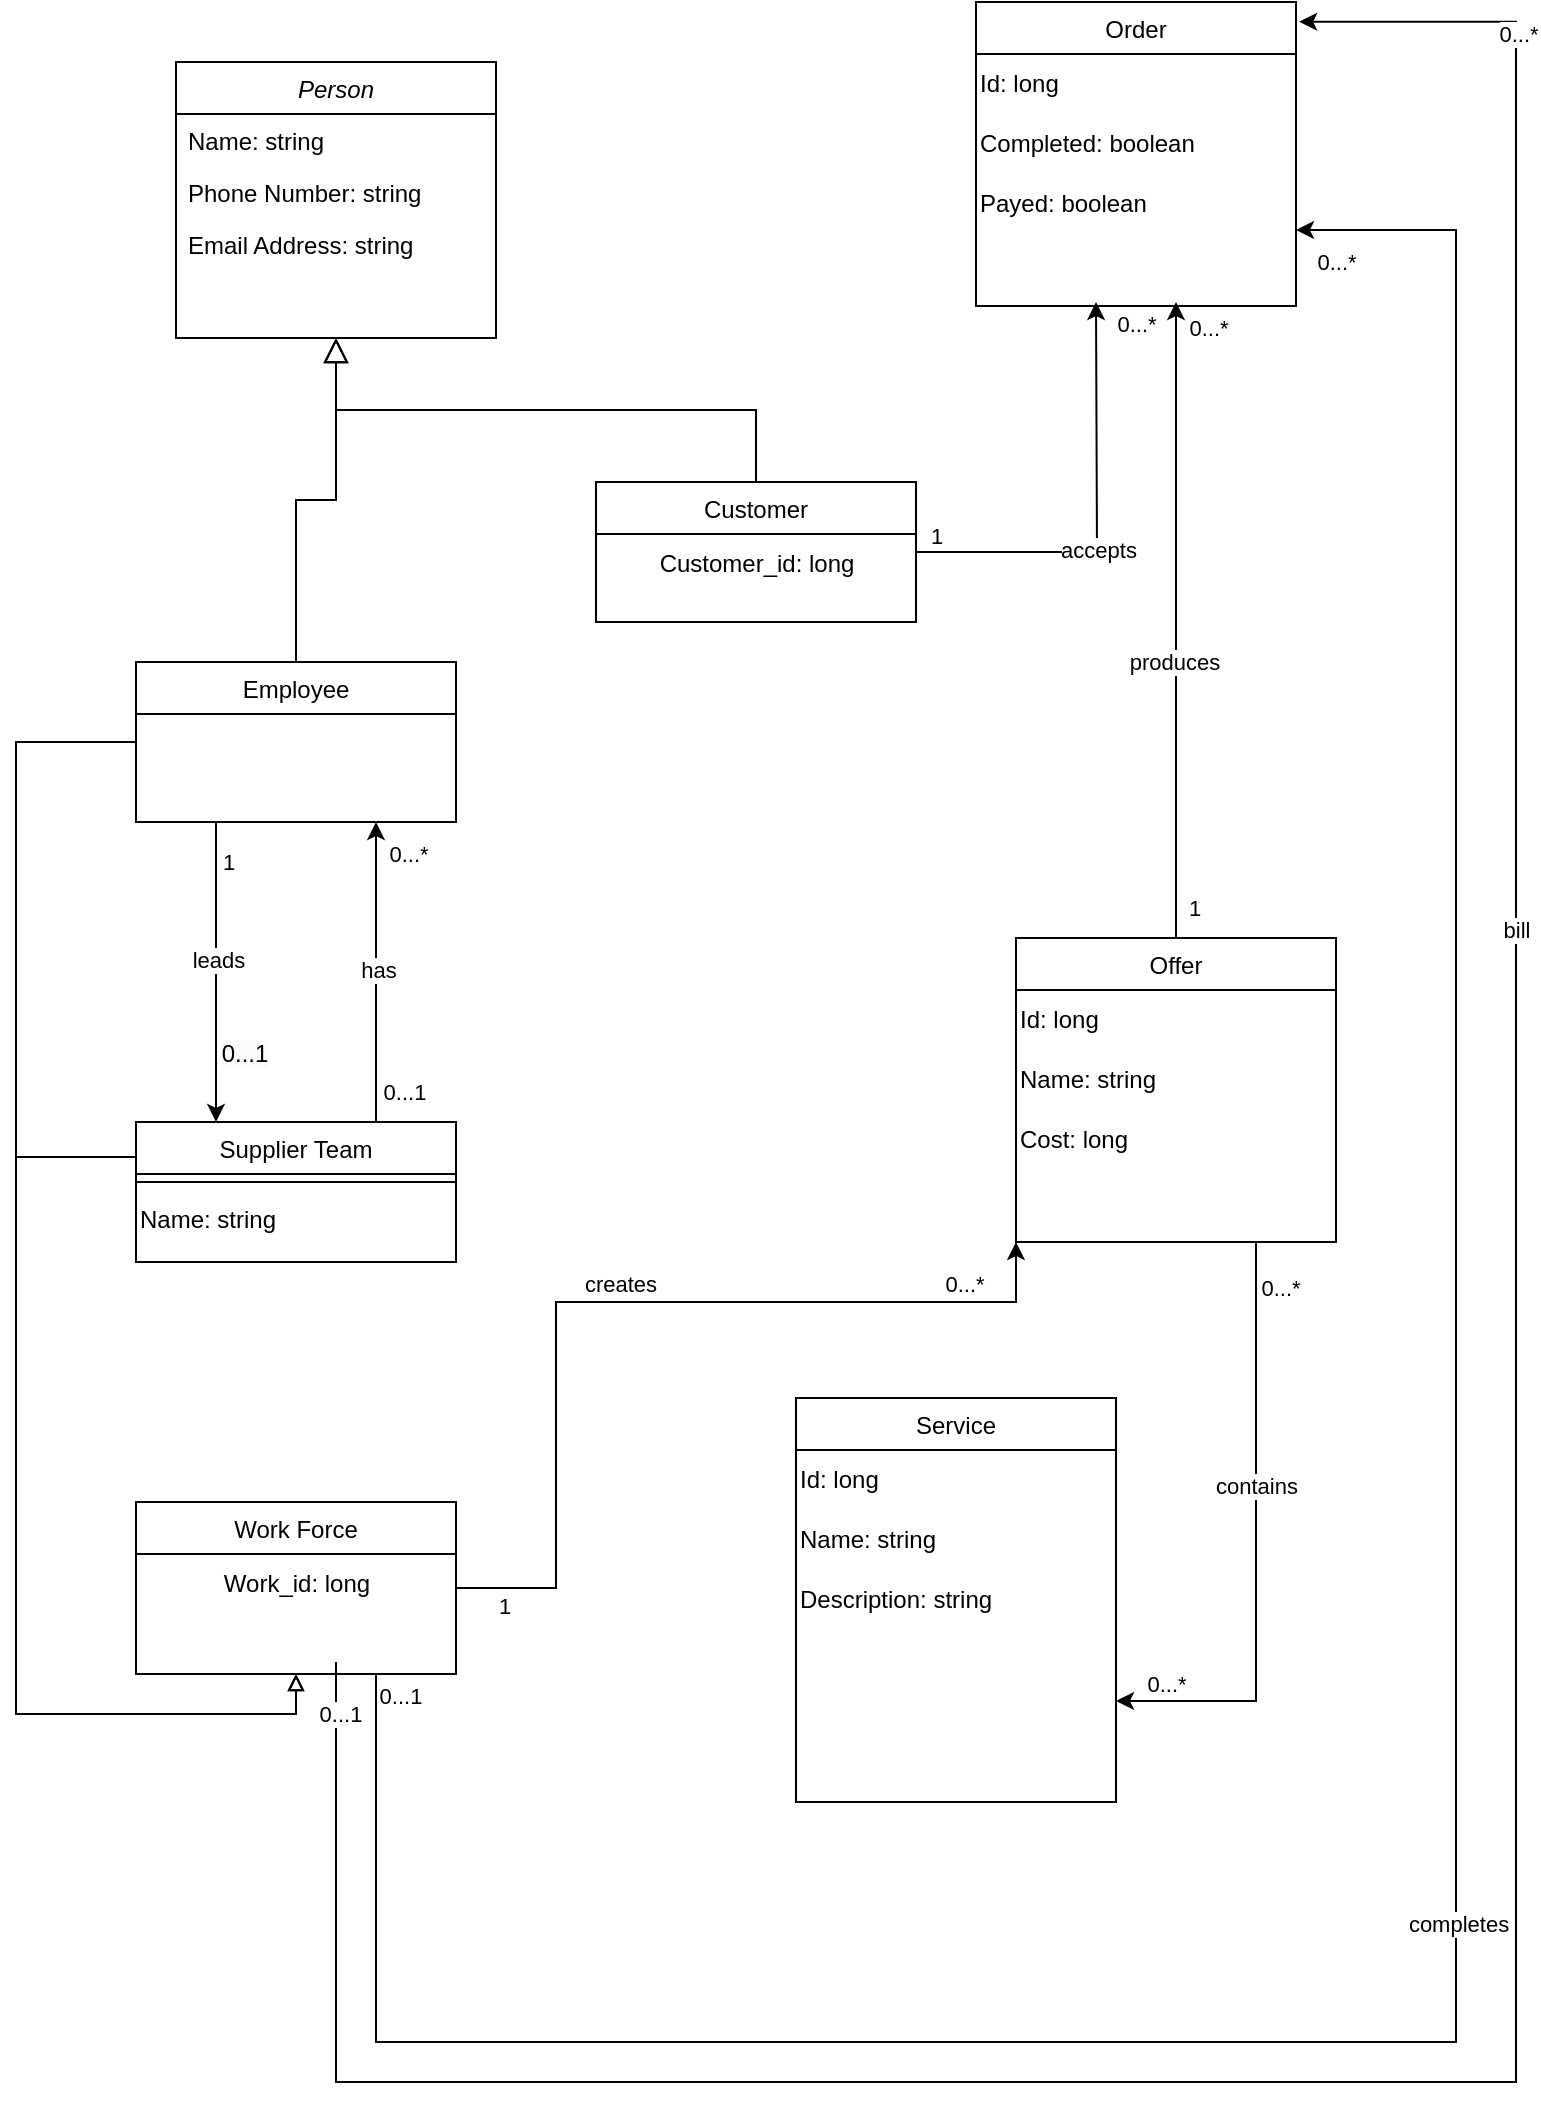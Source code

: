 <mxfile version="24.7.13">
  <diagram id="C5RBs43oDa-KdzZeNtuy" name="Page-1">
    <mxGraphModel dx="1434" dy="738" grid="1" gridSize="10" guides="1" tooltips="1" connect="1" arrows="1" fold="1" page="1" pageScale="1" pageWidth="827" pageHeight="1169" math="0" shadow="0">
      <root>
        <mxCell id="WIyWlLk6GJQsqaUBKTNV-0" />
        <mxCell id="WIyWlLk6GJQsqaUBKTNV-1" parent="WIyWlLk6GJQsqaUBKTNV-0" />
        <mxCell id="zkfFHV4jXpPFQw0GAbJ--0" value="Person" style="swimlane;fontStyle=2;align=center;verticalAlign=top;childLayout=stackLayout;horizontal=1;startSize=26;horizontalStack=0;resizeParent=1;resizeLast=0;collapsible=1;marginBottom=0;rounded=0;shadow=0;strokeWidth=1;" parent="WIyWlLk6GJQsqaUBKTNV-1" vertex="1">
          <mxGeometry x="140" y="60" width="160" height="138" as="geometry">
            <mxRectangle x="230" y="140" width="160" height="26" as="alternateBounds" />
          </mxGeometry>
        </mxCell>
        <mxCell id="zkfFHV4jXpPFQw0GAbJ--1" value="Name: string" style="text;align=left;verticalAlign=top;spacingLeft=4;spacingRight=4;overflow=hidden;rotatable=0;points=[[0,0.5],[1,0.5]];portConstraint=eastwest;" parent="zkfFHV4jXpPFQw0GAbJ--0" vertex="1">
          <mxGeometry y="26" width="160" height="26" as="geometry" />
        </mxCell>
        <mxCell id="zkfFHV4jXpPFQw0GAbJ--2" value="Phone Number: string" style="text;align=left;verticalAlign=top;spacingLeft=4;spacingRight=4;overflow=hidden;rotatable=0;points=[[0,0.5],[1,0.5]];portConstraint=eastwest;rounded=0;shadow=0;html=0;" parent="zkfFHV4jXpPFQw0GAbJ--0" vertex="1">
          <mxGeometry y="52" width="160" height="26" as="geometry" />
        </mxCell>
        <mxCell id="zkfFHV4jXpPFQw0GAbJ--3" value="Email Address: string" style="text;align=left;verticalAlign=top;spacingLeft=4;spacingRight=4;overflow=hidden;rotatable=0;points=[[0,0.5],[1,0.5]];portConstraint=eastwest;rounded=0;shadow=0;html=0;" parent="zkfFHV4jXpPFQw0GAbJ--0" vertex="1">
          <mxGeometry y="78" width="160" height="26" as="geometry" />
        </mxCell>
        <mxCell id="6Z10kK_7YBfZbqgZZwy0-13" style="edgeStyle=orthogonalEdgeStyle;rounded=0;orthogonalLoop=1;jettySize=auto;html=1;exitX=0.25;exitY=1;exitDx=0;exitDy=0;entryX=0.25;entryY=0;entryDx=0;entryDy=0;" parent="WIyWlLk6GJQsqaUBKTNV-1" source="zkfFHV4jXpPFQw0GAbJ--6" target="6Z10kK_7YBfZbqgZZwy0-4" edge="1">
          <mxGeometry relative="1" as="geometry" />
        </mxCell>
        <mxCell id="6Z10kK_7YBfZbqgZZwy0-48" value="leads" style="edgeLabel;html=1;align=center;verticalAlign=middle;resizable=0;points=[];" parent="6Z10kK_7YBfZbqgZZwy0-13" vertex="1" connectable="0">
          <mxGeometry x="-0.089" y="1" relative="1" as="geometry">
            <mxPoint as="offset" />
          </mxGeometry>
        </mxCell>
        <mxCell id="6Z10kK_7YBfZbqgZZwy0-49" value="1" style="edgeLabel;html=1;align=center;verticalAlign=middle;resizable=0;points=[];" parent="6Z10kK_7YBfZbqgZZwy0-13" vertex="1" connectable="0">
          <mxGeometry x="-0.741" relative="1" as="geometry">
            <mxPoint x="6" as="offset" />
          </mxGeometry>
        </mxCell>
        <mxCell id="6Z10kK_7YBfZbqgZZwy0-50" value="&lt;span style=&quot;font-size: 12px; background-color: rgb(251, 251, 251);&quot;&gt;0...1&lt;/span&gt;" style="edgeLabel;html=1;align=center;verticalAlign=middle;resizable=0;points=[];" parent="6Z10kK_7YBfZbqgZZwy0-13" vertex="1" connectable="0">
          <mxGeometry x="0.543" relative="1" as="geometry">
            <mxPoint x="14" as="offset" />
          </mxGeometry>
        </mxCell>
        <mxCell id="zkfFHV4jXpPFQw0GAbJ--6" value="Employee" style="swimlane;fontStyle=0;align=center;verticalAlign=top;childLayout=stackLayout;horizontal=1;startSize=26;horizontalStack=0;resizeParent=1;resizeLast=0;collapsible=1;marginBottom=0;rounded=0;shadow=0;strokeWidth=1;" parent="WIyWlLk6GJQsqaUBKTNV-1" vertex="1">
          <mxGeometry x="120" y="360" width="160" height="80" as="geometry">
            <mxRectangle x="130" y="380" width="160" height="26" as="alternateBounds" />
          </mxGeometry>
        </mxCell>
        <mxCell id="zkfFHV4jXpPFQw0GAbJ--12" value="" style="endArrow=block;endSize=10;endFill=0;shadow=0;strokeWidth=1;rounded=0;curved=0;edgeStyle=elbowEdgeStyle;elbow=vertical;" parent="WIyWlLk6GJQsqaUBKTNV-1" source="zkfFHV4jXpPFQw0GAbJ--6" target="zkfFHV4jXpPFQw0GAbJ--0" edge="1">
          <mxGeometry width="160" relative="1" as="geometry">
            <mxPoint x="200" y="203" as="sourcePoint" />
            <mxPoint x="200" y="203" as="targetPoint" />
          </mxGeometry>
        </mxCell>
        <mxCell id="6Z10kK_7YBfZbqgZZwy0-26" style="edgeStyle=orthogonalEdgeStyle;rounded=0;orthogonalLoop=1;jettySize=auto;html=1;exitX=1;exitY=0.5;exitDx=0;exitDy=0;" parent="WIyWlLk6GJQsqaUBKTNV-1" source="zkfFHV4jXpPFQw0GAbJ--13" edge="1">
          <mxGeometry relative="1" as="geometry">
            <mxPoint x="600" y="180" as="targetPoint" />
          </mxGeometry>
        </mxCell>
        <mxCell id="6Z10kK_7YBfZbqgZZwy0-27" value="accepts" style="edgeLabel;html=1;align=center;verticalAlign=middle;resizable=0;points=[];" parent="6Z10kK_7YBfZbqgZZwy0-26" vertex="1" connectable="0">
          <mxGeometry x="-0.151" relative="1" as="geometry">
            <mxPoint as="offset" />
          </mxGeometry>
        </mxCell>
        <mxCell id="6Z10kK_7YBfZbqgZZwy0-28" value="0...*" style="edgeLabel;html=1;align=center;verticalAlign=middle;resizable=0;points=[];" parent="6Z10kK_7YBfZbqgZZwy0-26" vertex="1" connectable="0">
          <mxGeometry x="0.74" y="1" relative="1" as="geometry">
            <mxPoint x="21" y="-17" as="offset" />
          </mxGeometry>
        </mxCell>
        <mxCell id="6Z10kK_7YBfZbqgZZwy0-55" value="1" style="edgeLabel;html=1;align=center;verticalAlign=middle;resizable=0;points=[];" parent="6Z10kK_7YBfZbqgZZwy0-26" vertex="1" connectable="0">
          <mxGeometry x="-0.929" y="2" relative="1" as="geometry">
            <mxPoint x="2" y="-6" as="offset" />
          </mxGeometry>
        </mxCell>
        <mxCell id="zkfFHV4jXpPFQw0GAbJ--13" value="Customer" style="swimlane;fontStyle=0;align=center;verticalAlign=top;childLayout=stackLayout;horizontal=1;startSize=26;horizontalStack=0;resizeParent=1;resizeLast=0;collapsible=1;marginBottom=0;rounded=0;shadow=0;strokeWidth=1;" parent="WIyWlLk6GJQsqaUBKTNV-1" vertex="1">
          <mxGeometry x="350" y="270" width="160" height="70" as="geometry">
            <mxRectangle x="340" y="380" width="170" height="26" as="alternateBounds" />
          </mxGeometry>
        </mxCell>
        <mxCell id="6Z10kK_7YBfZbqgZZwy0-34" value="Customer_id: long" style="text;html=1;align=center;verticalAlign=middle;resizable=0;points=[];autosize=1;strokeColor=none;fillColor=none;" parent="zkfFHV4jXpPFQw0GAbJ--13" vertex="1">
          <mxGeometry y="26" width="160" height="30" as="geometry" />
        </mxCell>
        <mxCell id="zkfFHV4jXpPFQw0GAbJ--16" value="" style="endArrow=block;endSize=10;endFill=0;shadow=0;strokeWidth=1;rounded=0;curved=0;edgeStyle=elbowEdgeStyle;elbow=vertical;" parent="WIyWlLk6GJQsqaUBKTNV-1" source="zkfFHV4jXpPFQw0GAbJ--13" target="zkfFHV4jXpPFQw0GAbJ--0" edge="1">
          <mxGeometry width="160" relative="1" as="geometry">
            <mxPoint x="210" y="373" as="sourcePoint" />
            <mxPoint x="310" y="271" as="targetPoint" />
          </mxGeometry>
        </mxCell>
        <mxCell id="dOMnVC2TTt02B-XGAXGo-11" style="edgeStyle=orthogonalEdgeStyle;rounded=0;orthogonalLoop=1;jettySize=auto;html=1;exitX=0.75;exitY=0;exitDx=0;exitDy=0;entryX=0.75;entryY=1;entryDx=0;entryDy=0;" edge="1" parent="WIyWlLk6GJQsqaUBKTNV-1" source="6Z10kK_7YBfZbqgZZwy0-4" target="zkfFHV4jXpPFQw0GAbJ--6">
          <mxGeometry relative="1" as="geometry" />
        </mxCell>
        <mxCell id="dOMnVC2TTt02B-XGAXGo-12" value="has" style="edgeLabel;html=1;align=center;verticalAlign=middle;resizable=0;points=[];" vertex="1" connectable="0" parent="dOMnVC2TTt02B-XGAXGo-11">
          <mxGeometry x="0.019" y="-1" relative="1" as="geometry">
            <mxPoint as="offset" />
          </mxGeometry>
        </mxCell>
        <mxCell id="dOMnVC2TTt02B-XGAXGo-13" value="0...*" style="edgeLabel;html=1;align=center;verticalAlign=middle;resizable=0;points=[];" vertex="1" connectable="0" parent="dOMnVC2TTt02B-XGAXGo-11">
          <mxGeometry x="0.795" y="1" relative="1" as="geometry">
            <mxPoint x="17" as="offset" />
          </mxGeometry>
        </mxCell>
        <mxCell id="dOMnVC2TTt02B-XGAXGo-14" value="0...1" style="edgeLabel;html=1;align=center;verticalAlign=middle;resizable=0;points=[];" vertex="1" connectable="0" parent="dOMnVC2TTt02B-XGAXGo-11">
          <mxGeometry x="-0.793" y="-1" relative="1" as="geometry">
            <mxPoint x="13" as="offset" />
          </mxGeometry>
        </mxCell>
        <mxCell id="6Z10kK_7YBfZbqgZZwy0-4" value="Supplier Team" style="swimlane;fontStyle=0;align=center;verticalAlign=top;childLayout=stackLayout;horizontal=1;startSize=26;horizontalStack=0;resizeParent=1;resizeLast=0;collapsible=1;marginBottom=0;rounded=0;shadow=0;strokeWidth=1;" parent="WIyWlLk6GJQsqaUBKTNV-1" vertex="1">
          <mxGeometry x="120" y="590" width="160" height="70" as="geometry">
            <mxRectangle x="130" y="380" width="160" height="26" as="alternateBounds" />
          </mxGeometry>
        </mxCell>
        <mxCell id="6Z10kK_7YBfZbqgZZwy0-5" value="" style="line;html=1;strokeWidth=1;align=left;verticalAlign=middle;spacingTop=-1;spacingLeft=3;spacingRight=3;rotatable=0;labelPosition=right;points=[];portConstraint=eastwest;" parent="6Z10kK_7YBfZbqgZZwy0-4" vertex="1">
          <mxGeometry y="26" width="160" height="8" as="geometry" />
        </mxCell>
        <mxCell id="6Z10kK_7YBfZbqgZZwy0-10" value="Name: string" style="text;html=1;align=left;verticalAlign=middle;resizable=0;points=[];autosize=1;strokeColor=none;fillColor=none;" parent="6Z10kK_7YBfZbqgZZwy0-4" vertex="1">
          <mxGeometry y="34" width="160" height="30" as="geometry" />
        </mxCell>
        <mxCell id="6Z10kK_7YBfZbqgZZwy0-39" style="edgeStyle=orthogonalEdgeStyle;rounded=0;orthogonalLoop=1;jettySize=auto;html=1;exitX=0.75;exitY=1;exitDx=0;exitDy=0;entryX=1;entryY=0.75;entryDx=0;entryDy=0;" parent="WIyWlLk6GJQsqaUBKTNV-1" source="6Z10kK_7YBfZbqgZZwy0-19" target="6Z10kK_7YBfZbqgZZwy0-35" edge="1">
          <mxGeometry relative="1" as="geometry" />
        </mxCell>
        <mxCell id="6Z10kK_7YBfZbqgZZwy0-40" value="contains" style="edgeLabel;html=1;align=center;verticalAlign=middle;resizable=0;points=[];" parent="6Z10kK_7YBfZbqgZZwy0-39" vertex="1" connectable="0">
          <mxGeometry x="-0.185" relative="1" as="geometry">
            <mxPoint as="offset" />
          </mxGeometry>
        </mxCell>
        <mxCell id="6Z10kK_7YBfZbqgZZwy0-41" value="0...*" style="edgeLabel;html=1;align=center;verticalAlign=middle;resizable=0;points=[];" parent="6Z10kK_7YBfZbqgZZwy0-39" vertex="1" connectable="0">
          <mxGeometry x="0.835" y="-2" relative="1" as="geometry">
            <mxPoint y="-7" as="offset" />
          </mxGeometry>
        </mxCell>
        <mxCell id="6Z10kK_7YBfZbqgZZwy0-42" value="0...*" style="edgeLabel;html=1;align=center;verticalAlign=middle;resizable=0;points=[];" parent="6Z10kK_7YBfZbqgZZwy0-39" vertex="1" connectable="0">
          <mxGeometry x="-0.848" y="1" relative="1" as="geometry">
            <mxPoint x="11" as="offset" />
          </mxGeometry>
        </mxCell>
        <mxCell id="dOMnVC2TTt02B-XGAXGo-4" style="edgeStyle=orthogonalEdgeStyle;rounded=0;orthogonalLoop=1;jettySize=auto;html=1;" edge="1" parent="WIyWlLk6GJQsqaUBKTNV-1" source="6Z10kK_7YBfZbqgZZwy0-19">
          <mxGeometry relative="1" as="geometry">
            <mxPoint x="640" y="180" as="targetPoint" />
          </mxGeometry>
        </mxCell>
        <mxCell id="dOMnVC2TTt02B-XGAXGo-5" value="produces" style="edgeLabel;html=1;align=center;verticalAlign=middle;resizable=0;points=[];" vertex="1" connectable="0" parent="dOMnVC2TTt02B-XGAXGo-4">
          <mxGeometry x="-0.133" y="1" relative="1" as="geometry">
            <mxPoint as="offset" />
          </mxGeometry>
        </mxCell>
        <mxCell id="dOMnVC2TTt02B-XGAXGo-6" value="0...*" style="edgeLabel;html=1;align=center;verticalAlign=middle;resizable=0;points=[];" vertex="1" connectable="0" parent="dOMnVC2TTt02B-XGAXGo-4">
          <mxGeometry x="0.8" relative="1" as="geometry">
            <mxPoint x="16" y="-19" as="offset" />
          </mxGeometry>
        </mxCell>
        <mxCell id="dOMnVC2TTt02B-XGAXGo-7" value="1" style="edgeLabel;html=1;align=center;verticalAlign=middle;resizable=0;points=[];" vertex="1" connectable="0" parent="dOMnVC2TTt02B-XGAXGo-4">
          <mxGeometry x="-0.904" y="-1" relative="1" as="geometry">
            <mxPoint x="8" as="offset" />
          </mxGeometry>
        </mxCell>
        <mxCell id="6Z10kK_7YBfZbqgZZwy0-19" value="Offer&#xa;" style="swimlane;fontStyle=0;align=center;verticalAlign=top;childLayout=stackLayout;horizontal=1;startSize=26;horizontalStack=0;resizeParent=1;resizeLast=0;collapsible=1;marginBottom=0;rounded=0;shadow=0;strokeWidth=1;" parent="WIyWlLk6GJQsqaUBKTNV-1" vertex="1">
          <mxGeometry x="560" y="498" width="160" height="152" as="geometry">
            <mxRectangle x="340" y="380" width="170" height="26" as="alternateBounds" />
          </mxGeometry>
        </mxCell>
        <mxCell id="6Z10kK_7YBfZbqgZZwy0-33" value="Id: long" style="text;html=1;align=left;verticalAlign=middle;resizable=0;points=[];autosize=1;strokeColor=none;fillColor=none;" parent="6Z10kK_7YBfZbqgZZwy0-19" vertex="1">
          <mxGeometry y="26" width="160" height="30" as="geometry" />
        </mxCell>
        <mxCell id="6Z10kK_7YBfZbqgZZwy0-30" value="Name: string" style="text;html=1;align=left;verticalAlign=middle;resizable=0;points=[];autosize=1;strokeColor=none;fillColor=none;" parent="6Z10kK_7YBfZbqgZZwy0-19" vertex="1">
          <mxGeometry y="56" width="160" height="30" as="geometry" />
        </mxCell>
        <mxCell id="6Z10kK_7YBfZbqgZZwy0-31" value="Cost: long" style="text;html=1;align=left;verticalAlign=middle;resizable=0;points=[];autosize=1;strokeColor=none;fillColor=none;" parent="6Z10kK_7YBfZbqgZZwy0-19" vertex="1">
          <mxGeometry y="86" width="160" height="30" as="geometry" />
        </mxCell>
        <mxCell id="6Z10kK_7YBfZbqgZZwy0-35" value="Service" style="swimlane;fontStyle=0;align=center;verticalAlign=top;childLayout=stackLayout;horizontal=1;startSize=26;horizontalStack=0;resizeParent=1;resizeLast=0;collapsible=1;marginBottom=0;rounded=0;shadow=0;strokeWidth=1;" parent="WIyWlLk6GJQsqaUBKTNV-1" vertex="1">
          <mxGeometry x="450" y="728" width="160" height="202" as="geometry">
            <mxRectangle x="340" y="380" width="170" height="26" as="alternateBounds" />
          </mxGeometry>
        </mxCell>
        <mxCell id="6Z10kK_7YBfZbqgZZwy0-36" value="Id: long" style="text;html=1;align=left;verticalAlign=middle;resizable=0;points=[];autosize=1;strokeColor=none;fillColor=none;" parent="6Z10kK_7YBfZbqgZZwy0-35" vertex="1">
          <mxGeometry y="26" width="160" height="30" as="geometry" />
        </mxCell>
        <mxCell id="6Z10kK_7YBfZbqgZZwy0-37" value="Name: string" style="text;html=1;align=left;verticalAlign=middle;resizable=0;points=[];autosize=1;strokeColor=none;fillColor=none;" parent="6Z10kK_7YBfZbqgZZwy0-35" vertex="1">
          <mxGeometry y="56" width="160" height="30" as="geometry" />
        </mxCell>
        <mxCell id="6Z10kK_7YBfZbqgZZwy0-38" value="Description: string" style="text;html=1;align=left;verticalAlign=middle;resizable=0;points=[];autosize=1;strokeColor=none;fillColor=none;" parent="6Z10kK_7YBfZbqgZZwy0-35" vertex="1">
          <mxGeometry y="86" width="160" height="30" as="geometry" />
        </mxCell>
        <mxCell id="6Z10kK_7YBfZbqgZZwy0-58" style="edgeStyle=orthogonalEdgeStyle;rounded=0;orthogonalLoop=1;jettySize=auto;html=1;entryX=0;entryY=1;entryDx=0;entryDy=0;" parent="WIyWlLk6GJQsqaUBKTNV-1" source="6Z10kK_7YBfZbqgZZwy0-43" target="6Z10kK_7YBfZbqgZZwy0-19" edge="1">
          <mxGeometry relative="1" as="geometry">
            <Array as="points">
              <mxPoint x="330" y="823" />
              <mxPoint x="330" y="680" />
              <mxPoint x="560" y="680" />
            </Array>
          </mxGeometry>
        </mxCell>
        <mxCell id="6Z10kK_7YBfZbqgZZwy0-59" value="creates" style="edgeLabel;html=1;align=center;verticalAlign=middle;resizable=0;points=[];" parent="6Z10kK_7YBfZbqgZZwy0-58" vertex="1" connectable="0">
          <mxGeometry x="-0.006" y="3" relative="1" as="geometry">
            <mxPoint y="-6" as="offset" />
          </mxGeometry>
        </mxCell>
        <mxCell id="6Z10kK_7YBfZbqgZZwy0-60" value="0...*" style="edgeLabel;html=1;align=center;verticalAlign=middle;resizable=0;points=[];" parent="6Z10kK_7YBfZbqgZZwy0-58" vertex="1" connectable="0">
          <mxGeometry x="0.753" y="-1" relative="1" as="geometry">
            <mxPoint y="-10" as="offset" />
          </mxGeometry>
        </mxCell>
        <mxCell id="6Z10kK_7YBfZbqgZZwy0-61" value="1" style="edgeLabel;html=1;align=center;verticalAlign=middle;resizable=0;points=[];" parent="6Z10kK_7YBfZbqgZZwy0-58" vertex="1" connectable="0">
          <mxGeometry x="-0.914" y="-2" relative="1" as="geometry">
            <mxPoint x="4" y="7" as="offset" />
          </mxGeometry>
        </mxCell>
        <mxCell id="6Z10kK_7YBfZbqgZZwy0-62" style="edgeStyle=orthogonalEdgeStyle;rounded=0;orthogonalLoop=1;jettySize=auto;html=1;entryX=1.01;entryY=0.065;entryDx=0;entryDy=0;entryPerimeter=0;" parent="WIyWlLk6GJQsqaUBKTNV-1" target="dOMnVC2TTt02B-XGAXGo-0" edge="1">
          <mxGeometry relative="1" as="geometry">
            <mxPoint x="330" y="630" as="targetPoint" />
            <Array as="points">
              <mxPoint x="220" y="1070" />
              <mxPoint x="810" y="1070" />
              <mxPoint x="810" y="40" />
            </Array>
            <mxPoint x="220" y="860" as="sourcePoint" />
          </mxGeometry>
        </mxCell>
        <mxCell id="6Z10kK_7YBfZbqgZZwy0-63" value="bill" style="edgeLabel;html=1;align=center;verticalAlign=middle;resizable=0;points=[];" parent="6Z10kK_7YBfZbqgZZwy0-62" vertex="1" connectable="0">
          <mxGeometry x="0.41" relative="1" as="geometry">
            <mxPoint y="-10" as="offset" />
          </mxGeometry>
        </mxCell>
        <mxCell id="6Z10kK_7YBfZbqgZZwy0-64" value="0...*" style="edgeLabel;html=1;align=center;verticalAlign=middle;resizable=0;points=[];" parent="6Z10kK_7YBfZbqgZZwy0-62" vertex="1" connectable="0">
          <mxGeometry x="0.872" y="-1" relative="1" as="geometry">
            <mxPoint y="-10" as="offset" />
          </mxGeometry>
        </mxCell>
        <mxCell id="6Z10kK_7YBfZbqgZZwy0-65" value="0...1" style="edgeLabel;html=1;align=center;verticalAlign=middle;resizable=0;points=[];" parent="6Z10kK_7YBfZbqgZZwy0-62" vertex="1" connectable="0">
          <mxGeometry x="-0.966" y="2" relative="1" as="geometry">
            <mxPoint y="-7" as="offset" />
          </mxGeometry>
        </mxCell>
        <mxCell id="6Z10kK_7YBfZbqgZZwy0-43" value="Work Force" style="swimlane;fontStyle=0;align=center;verticalAlign=top;childLayout=stackLayout;horizontal=1;startSize=26;horizontalStack=0;resizeParent=1;resizeLast=0;collapsible=1;marginBottom=0;rounded=0;shadow=0;strokeWidth=1;" parent="WIyWlLk6GJQsqaUBKTNV-1" vertex="1">
          <mxGeometry x="120" y="780" width="160" height="86" as="geometry">
            <mxRectangle x="340" y="380" width="170" height="26" as="alternateBounds" />
          </mxGeometry>
        </mxCell>
        <mxCell id="6Z10kK_7YBfZbqgZZwy0-44" value="Work_id: long" style="text;html=1;align=center;verticalAlign=middle;resizable=0;points=[];autosize=1;strokeColor=none;fillColor=none;" parent="6Z10kK_7YBfZbqgZZwy0-43" vertex="1">
          <mxGeometry y="26" width="160" height="30" as="geometry" />
        </mxCell>
        <mxCell id="6Z10kK_7YBfZbqgZZwy0-46" style="edgeStyle=orthogonalEdgeStyle;rounded=0;orthogonalLoop=1;jettySize=auto;html=1;entryX=0.5;entryY=1;entryDx=0;entryDy=0;endArrow=block;endFill=0;" parent="WIyWlLk6GJQsqaUBKTNV-1" source="zkfFHV4jXpPFQw0GAbJ--6" target="6Z10kK_7YBfZbqgZZwy0-43" edge="1">
          <mxGeometry relative="1" as="geometry">
            <Array as="points">
              <mxPoint x="60" y="400" />
              <mxPoint x="60" y="886" />
              <mxPoint x="200" y="886" />
            </Array>
          </mxGeometry>
        </mxCell>
        <mxCell id="6Z10kK_7YBfZbqgZZwy0-47" style="edgeStyle=orthogonalEdgeStyle;rounded=0;orthogonalLoop=1;jettySize=auto;html=1;entryX=0.5;entryY=1;entryDx=0;entryDy=0;endArrow=block;endFill=0;exitX=0;exitY=0.25;exitDx=0;exitDy=0;" parent="WIyWlLk6GJQsqaUBKTNV-1" source="6Z10kK_7YBfZbqgZZwy0-4" target="6Z10kK_7YBfZbqgZZwy0-43" edge="1">
          <mxGeometry relative="1" as="geometry">
            <Array as="points">
              <mxPoint x="60" y="608" />
              <mxPoint x="60" y="886" />
              <mxPoint x="200" y="886" />
            </Array>
          </mxGeometry>
        </mxCell>
        <mxCell id="6Z10kK_7YBfZbqgZZwy0-51" style="edgeStyle=orthogonalEdgeStyle;rounded=0;orthogonalLoop=1;jettySize=auto;html=1;exitX=0.75;exitY=1;exitDx=0;exitDy=0;entryX=1;entryY=0.75;entryDx=0;entryDy=0;" parent="WIyWlLk6GJQsqaUBKTNV-1" source="6Z10kK_7YBfZbqgZZwy0-43" target="dOMnVC2TTt02B-XGAXGo-0" edge="1">
          <mxGeometry relative="1" as="geometry">
            <mxPoint x="740" y="340" as="targetPoint" />
            <Array as="points">
              <mxPoint x="240" y="1050" />
              <mxPoint x="780" y="1050" />
              <mxPoint x="780" y="144" />
            </Array>
          </mxGeometry>
        </mxCell>
        <mxCell id="6Z10kK_7YBfZbqgZZwy0-52" value="completes" style="edgeLabel;html=1;align=center;verticalAlign=middle;resizable=0;points=[];" parent="6Z10kK_7YBfZbqgZZwy0-51" vertex="1" connectable="0">
          <mxGeometry x="-0.084" y="-1" relative="1" as="geometry">
            <mxPoint as="offset" />
          </mxGeometry>
        </mxCell>
        <mxCell id="6Z10kK_7YBfZbqgZZwy0-53" value="0...*" style="edgeLabel;html=1;align=center;verticalAlign=middle;resizable=0;points=[];" parent="6Z10kK_7YBfZbqgZZwy0-51" vertex="1" connectable="0">
          <mxGeometry x="0.794" y="-1" relative="1" as="geometry">
            <mxPoint x="-61" y="-80" as="offset" />
          </mxGeometry>
        </mxCell>
        <mxCell id="6Z10kK_7YBfZbqgZZwy0-54" value="0...1" style="edgeLabel;html=1;align=center;verticalAlign=middle;resizable=0;points=[];" parent="6Z10kK_7YBfZbqgZZwy0-51" vertex="1" connectable="0">
          <mxGeometry x="-0.89" y="2" relative="1" as="geometry">
            <mxPoint x="10" y="-83" as="offset" />
          </mxGeometry>
        </mxCell>
        <mxCell id="dOMnVC2TTt02B-XGAXGo-0" value="Order" style="swimlane;fontStyle=0;align=center;verticalAlign=top;childLayout=stackLayout;horizontal=1;startSize=26;horizontalStack=0;resizeParent=1;resizeLast=0;collapsible=1;marginBottom=0;rounded=0;shadow=0;strokeWidth=1;" vertex="1" parent="WIyWlLk6GJQsqaUBKTNV-1">
          <mxGeometry x="540" y="30" width="160" height="152" as="geometry">
            <mxRectangle x="340" y="380" width="170" height="26" as="alternateBounds" />
          </mxGeometry>
        </mxCell>
        <mxCell id="dOMnVC2TTt02B-XGAXGo-1" value="Id: long" style="text;html=1;align=left;verticalAlign=middle;resizable=0;points=[];autosize=1;strokeColor=none;fillColor=none;" vertex="1" parent="dOMnVC2TTt02B-XGAXGo-0">
          <mxGeometry y="26" width="160" height="30" as="geometry" />
        </mxCell>
        <mxCell id="dOMnVC2TTt02B-XGAXGo-8" value="Completed: boolean" style="text;html=1;align=left;verticalAlign=middle;resizable=0;points=[];autosize=1;strokeColor=none;fillColor=none;" vertex="1" parent="dOMnVC2TTt02B-XGAXGo-0">
          <mxGeometry y="56" width="160" height="30" as="geometry" />
        </mxCell>
        <mxCell id="dOMnVC2TTt02B-XGAXGo-9" value="Payed: boolean" style="text;html=1;align=left;verticalAlign=middle;resizable=0;points=[];autosize=1;strokeColor=none;fillColor=none;" vertex="1" parent="dOMnVC2TTt02B-XGAXGo-0">
          <mxGeometry y="86" width="160" height="30" as="geometry" />
        </mxCell>
      </root>
    </mxGraphModel>
  </diagram>
</mxfile>

